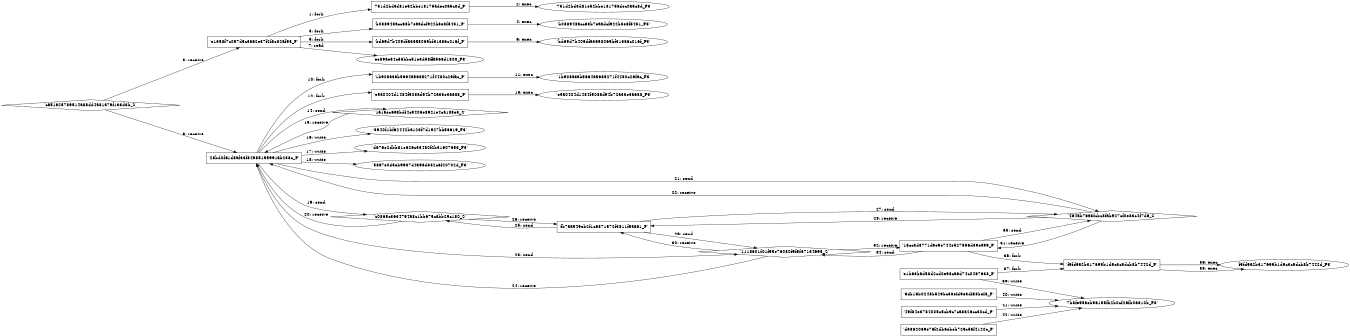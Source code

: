 digraph "D:\Learning\Paper\apt\基于CTI的攻击预警\Dataset\攻击图\ASGfromALLCTI\Threat Round-up for July 14 - July 21.dot" {
rankdir="LR"
size="9"
fixedsize="false"
splines="true"
nodesep=0.3
ranksep=0
fontsize=10
overlap="scalexy"
engine= "neato"
	"'e1358f7c057d5c3a62e37f2f8e82af98_P'" [node_type=Process shape=box]
	"'751d2bd3d81e52bbe18175adec0a5c8d_P'" [node_type=Process shape=box]
	"'e1358f7c057d5c3a62e37f2f8e82af98_P'" -> "'751d2bd3d81e52bbe18175adec0a5c8d_P'" [label="1: fork"]
	"'751d2bd3d81e52bbe18175adec0a5c8d_P'" [node_type=Process shape=box]
	"'751d2bd3d81e52bbe18175adec0a5c8d_F3'" [node_type=File shape=ellipse]
	"'751d2bd3d81e52bbe18175adec0a5c8d_P'" -> "'751d2bd3d81e52bbe18175adec0a5c8d_F3'" [label="2: exec"]
	"'e1358f7c057d5c3a62e37f2f8e82af98_P'" [node_type=Process shape=box]
	"'b088948acc68b7eaadcf922b8e8f5431_P'" [node_type=Process shape=box]
	"'e1358f7c057d5c3a62e37f2f8e82af98_P'" -> "'b088948acc68b7eaadcf922b8e8f5431_P'" [label="3: fork"]
	"'b088948acc68b7eaadcf922b8e8f5431_P'" [node_type=Process shape=box]
	"'b088948acc68b7eaadcf922b8e8f5431_F3'" [node_type=File shape=ellipse]
	"'b088948acc68b7eaadcf922b8e8f5431_P'" -> "'b088948acc68b7eaadcf922b8e8f5431_F3'" [label="4: exec"]
	"'e1358f7c057d5c3a62e37f2f8e82af98_P'" [node_type=Process shape=box]
	"'bd69d7b409dfa3658069bf313a6c016f_P'" [node_type=Process shape=box]
	"'e1358f7c057d5c3a62e37f2f8e82af98_P'" -> "'bd69d7b409dfa3658069bf313a6c016f_P'" [label="5: fork"]
	"'bd69d7b409dfa3658069bf313a6c016f_P'" [node_type=Process shape=box]
	"'bd69d7b409dfa3658069bf313a6c016f_F3'" [node_type=File shape=ellipse]
	"'bd69d7b409dfa3658069bf313a6c016f_P'" -> "'bd69d7b409dfa3658069bf313a6c016f_F3'" [label="6: exec"]
	"'ee89ae54c56bbc51e3d58ffa566d1808_F3'" [node_type=file shape=ellipse]
	"'e1358f7c057d5c3a62e37f2f8e82af98_P'" [node_type=Process shape=box]
	"'e1358f7c057d5c3a62e37f2f8e82af98_P'" -> "'ee89ae54c56bbc51e3d58ffa566d1808_F3'" [label="7: read"]
	"'e1358f7c057d5c3a62e37f2f8e82af98_P'" [node_type=Process shape=box]
	"'ca51a25789514a88dd4a81a79f133d3b_S'" [node_type=Socket shape=diamond]
	"'ca51a25789514a88dd4a81a79f133d3b_S'" -> "'e1358f7c057d5c3a62e37f2f8e82af98_P'" [label="8: receive"]
	"'28bd0f61d8af33f84985195991ab238c_P'" [node_type=Process shape=box]
	"'ca51a25789514a88dd4a81a79f133d3b_S'" [node_type=Socket shape=diamond]
	"'ca51a25789514a88dd4a81a79f133d3b_S'" -> "'28bd0f61d8af33f84985195991ab238c_P'" [label="9: receive"]
	"'28bd0f61d8af33f84985195991ab238c_P'" [node_type=Process shape=box]
	"'1b908a3ab5664a5685271f4480c26fac_P'" [node_type=Process shape=box]
	"'28bd0f61d8af33f84985195991ab238c_P'" -> "'1b908a3ab5664a5685271f4480c26fac_P'" [label="10: fork"]
	"'1b908a3ab5664a5685271f4480c26fac_P'" [node_type=Process shape=box]
	"'1b908a3ab5664a5685271f4480c26fac_F3'" [node_type=File shape=ellipse]
	"'1b908a3ab5664a5685271f4480c26fac_P'" -> "'1b908a3ab5664a5685271f4480c26fac_F3'" [label="11: exec"]
	"'28bd0f61d8af33f84985195991ab238c_P'" [node_type=Process shape=box]
	"'e5a0404d1484f508ad94b72a33e3a688_P'" [node_type=Process shape=box]
	"'28bd0f61d8af33f84985195991ab238c_P'" -> "'e5a0404d1484f508ad94b72a33e3a688_P'" [label="12: fork"]
	"'e5a0404d1484f508ad94b72a33e3a688_P'" [node_type=Process shape=box]
	"'e5a0404d1484f508ad94b72a33e3a688_F3'" [node_type=File shape=ellipse]
	"'e5a0404d1484f508ad94b72a33e3a688_P'" -> "'e5a0404d1484f508ad94b72a33e3a688_F3'" [label="13: exec"]
	"'161aec698bdf4c9406e8921e4ca188e3_S'" [node_type=Socket shape=diamond]
	"'28bd0f61d8af33f84985195991ab238c_P'" [node_type=Process shape=box]
	"'28bd0f61d8af33f84985195991ab238c_P'" -> "'161aec698bdf4c9406e8921e4ca188e3_S'" [label="14: send"]
	"'161aec698bdf4c9406e8921e4ca188e3_S'" -> "'28bd0f61d8af33f84985195991ab238c_P'" [label="15: receive"]
	"'3940f1bf62442ba123f7d1927bb56619_F3'" [node_type=file shape=ellipse]
	"'28bd0f61d8af33f84985195991ab238c_P'" [node_type=Process shape=box]
	"'28bd0f61d8af33f84985195991ab238c_P'" -> "'3940f1bf62442ba123f7d1927bb56619_F3'" [label="16: write"]
	"'d676e2dbb81e626c33480f2b31607653_F3'" [node_type=file shape=ellipse]
	"'28bd0f61d8af33f84985195991ab238c_P'" [node_type=Process shape=box]
	"'28bd0f61d8af33f84985195991ab238c_P'" -> "'d676e2dbb81e626c33480f2b31607653_F3'" [label="17: write"]
	"'58a7e0d5eb9987d4396d382c6f20702d_F3'" [node_type=file shape=ellipse]
	"'28bd0f61d8af33f84985195991ab238c_P'" [node_type=Process shape=box]
	"'28bd0f61d8af33f84985195991ab238c_P'" -> "'58a7e0d5eb9987d4396d382c6f20702d_F3'" [label="18: write"]
	"'c0865c3634794a8c1bb675cabb29c180_S'" [node_type=Socket shape=diamond]
	"'28bd0f61d8af33f84985195991ab238c_P'" [node_type=Process shape=box]
	"'28bd0f61d8af33f84985195991ab238c_P'" -> "'c0865c3634794a8c1bb675cabb29c180_S'" [label="19: send"]
	"'c0865c3634794a8c1bb675cabb29c180_S'" -> "'28bd0f61d8af33f84985195991ab238c_P'" [label="20: receive"]
	"'464ab76a3fcbc8fab927cf0e83c4f7d6_S'" [node_type=Socket shape=diamond]
	"'28bd0f61d8af33f84985195991ab238c_P'" [node_type=Process shape=box]
	"'28bd0f61d8af33f84985195991ab238c_P'" -> "'464ab76a3fcbc8fab927cf0e83c4f7d6_S'" [label="21: send"]
	"'464ab76a3fcbc8fab927cf0e83c4f7d6_S'" -> "'28bd0f61d8af33f84985195991ab238c_P'" [label="22: receive"]
	"'1118601f01f95e76080f9f5f67134695_S'" [node_type=Socket shape=diamond]
	"'28bd0f61d8af33f84985195991ab238c_P'" [node_type=Process shape=box]
	"'28bd0f61d8af33f84985195991ab238c_P'" -> "'1118601f01f95e76080f9f5f67134695_S'" [label="23: send"]
	"'1118601f01f95e76080f9f5f67134695_S'" -> "'28bd0f61d8af33f84985195991ab238c_P'" [label="24: receive"]
	"'c0865c3634794a8c1bb675cabb29c180_S'" [node_type=Socket shape=diamond]
	"'fb7aa549eb2f1c6871572f3811f5aa61_P'" [node_type=Process shape=box]
	"'fb7aa549eb2f1c6871572f3811f5aa61_P'" -> "'c0865c3634794a8c1bb675cabb29c180_S'" [label="25: send"]
	"'c0865c3634794a8c1bb675cabb29c180_S'" -> "'fb7aa549eb2f1c6871572f3811f5aa61_P'" [label="26: receive"]
	"'464ab76a3fcbc8fab927cf0e83c4f7d6_S'" [node_type=Socket shape=diamond]
	"'fb7aa549eb2f1c6871572f3811f5aa61_P'" [node_type=Process shape=box]
	"'fb7aa549eb2f1c6871572f3811f5aa61_P'" -> "'464ab76a3fcbc8fab927cf0e83c4f7d6_S'" [label="27: send"]
	"'464ab76a3fcbc8fab927cf0e83c4f7d6_S'" -> "'fb7aa549eb2f1c6871572f3811f5aa61_P'" [label="28: receive"]
	"'1118601f01f95e76080f9f5f67134695_S'" [node_type=Socket shape=diamond]
	"'fb7aa549eb2f1c6871572f3811f5aa61_P'" [node_type=Process shape=box]
	"'fb7aa549eb2f1c6871572f3811f5aa61_P'" -> "'1118601f01f95e76080f9f5f67134695_S'" [label="29: send"]
	"'1118601f01f95e76080f9f5f67134695_S'" -> "'fb7aa549eb2f1c6871572f3811f5aa61_P'" [label="30: receive"]
	"'15cc3d3771d9e9e744e527556d39ea99_P'" [node_type=Process shape=box]
	"'464ab76a3fcbc8fab927cf0e83c4f7d6_S'" [node_type=Socket shape=diamond]
	"'464ab76a3fcbc8fab927cf0e83c4f7d6_S'" -> "'15cc3d3771d9e9e744e527556d39ea99_P'" [label="31: receive"]
	"'15cc3d3771d9e9e744e527556d39ea99_P'" [node_type=Process shape=box]
	"'1118601f01f95e76080f9f5f67134695_S'" [node_type=Socket shape=diamond]
	"'1118601f01f95e76080f9f5f67134695_S'" -> "'15cc3d3771d9e9e744e527556d39ea99_P'" [label="32: receive"]
	"'464ab76a3fcbc8fab927cf0e83c4f7d6_S'" [node_type=Socket shape=diamond]
	"'15cc3d3771d9e9e744e527556d39ea99_P'" [node_type=Process shape=box]
	"'15cc3d3771d9e9e744e527556d39ea99_P'" -> "'464ab76a3fcbc8fab927cf0e83c4f7d6_S'" [label="33: send"]
	"'1118601f01f95e76080f9f5f67134695_S'" [node_type=Socket shape=diamond]
	"'15cc3d3771d9e9e744e527556d39ea99_P'" [node_type=Process shape=box]
	"'15cc3d3771d9e9e744e527556d39ea99_P'" -> "'1118601f01f95e76080f9f5f67134695_S'" [label="34: send"]
	"'15cc3d3771d9e9e744e527556d39ea99_P'" [node_type=Process shape=box]
	"'f9fd9a2b317699b1d9c3c9dcb8b7442d_P'" [node_type=Process shape=box]
	"'15cc3d3771d9e9e744e527556d39ea99_P'" -> "'f9fd9a2b317699b1d9c3c9dcb8b7442d_P'" [label="35: fork"]
	"'f9fd9a2b317699b1d9c3c9dcb8b7442d_P'" [node_type=Process shape=box]
	"'f9fd9a2b317699b1d9c3c9dcb8b7442d_F3'" [node_type=File shape=ellipse]
	"'f9fd9a2b317699b1d9c3c9dcb8b7442d_P'" -> "'f9fd9a2b317699b1d9c3c9dcb8b7442d_F3'" [label="36: exec"]
	"'e1b63bad58d2cd0e98ca6d74c0467638_P'" [node_type=Process shape=box]
	"'f9fd9a2b317699b1d9c3c9dcb8b7442d_P'" [node_type=Process shape=box]
	"'e1b63bad58d2cd0e98ca6d74c0467638_P'" -> "'f9fd9a2b317699b1d9c3c9dcb8b7442d_P'" [label="37: fork"]
	"'f9fd9a2b317699b1d9c3c9dcb8b7442d_P'" [node_type=Process shape=box]
	"'f9fd9a2b317699b1d9c3c9dcb8b7442d_F3'" [node_type=File shape=ellipse]
	"'f9fd9a2b317699b1d9c3c9dcb8b7442d_P'" -> "'f9fd9a2b317699b1d9c3c9dcb8b7442d_F3'" [label="38: exec"]
	"'7b8fe95aeb96155fb2b0cf26fb06810b_F3'" [node_type=file shape=ellipse]
	"'e1b63bad58d2cd0e98ca6d74c0467638_P'" [node_type=Process shape=box]
	"'e1b63bad58d2cd0e98ca6d74c0467638_P'" -> "'7b8fe95aeb96155fb2b0cf26fb06810b_F3'" [label="39: write"]
	"'7b8fe95aeb96155fb2b0cf26fb06810b_F3'" [node_type=file shape=ellipse]
	"'6db16b0248b529bc38efd9e3df88bef8_P'" [node_type=Process shape=box]
	"'6db16b0248b529bc38efd9e3df88bef8_P'" -> "'7b8fe95aeb96155fb2b0cf26fb06810b_F3'" [label="40: write"]
	"'7b8fe95aeb96155fb2b0cf26fb06810b_F3'" [node_type=file shape=ellipse]
	"'49f84e3784005c5cb9c7ca8326cc30cd_P'" [node_type=Process shape=box]
	"'49f84e3784005c5cb9c7ca8326cc30cd_P'" -> "'7b8fe95aeb96155fb2b0cf26fb06810b_F3'" [label="41: write"]
	"'7b8fe95aeb96155fb2b0cf26fb06810b_F3'" [node_type=file shape=ellipse]
	"'d3362069e76f2db6ebeb729c5af4120c_P'" [node_type=Process shape=box]
	"'d3362069e76f2db6ebeb729c5af4120c_P'" -> "'7b8fe95aeb96155fb2b0cf26fb06810b_F3'" [label="42: write"]
}

